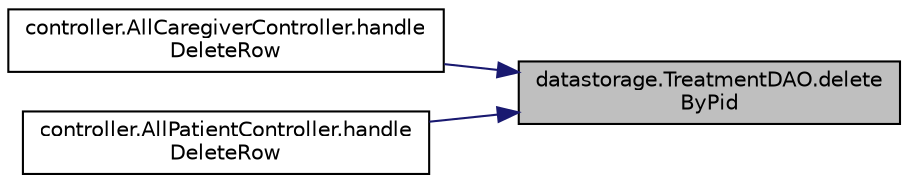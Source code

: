 digraph "datastorage.TreatmentDAO.deleteByPid"
{
 // LATEX_PDF_SIZE
  edge [fontname="Helvetica",fontsize="10",labelfontname="Helvetica",labelfontsize="10"];
  node [fontname="Helvetica",fontsize="10",shape=record];
  rankdir="RL";
  Node1 [label="datastorage.TreatmentDAO.delete\lByPid",height=0.2,width=0.4,color="black", fillcolor="grey75", style="filled", fontcolor="black",tooltip="generates a delete-Statement for a given key"];
  Node1 -> Node2 [dir="back",color="midnightblue",fontsize="10",style="solid",fontname="Helvetica"];
  Node2 [label="controller.AllCaregiverController.handle\lDeleteRow",height=0.2,width=0.4,color="black", fillcolor="white", style="filled",URL="$d4/da8/classcontroller_1_1AllCaregiverController.html#ac1c2083b8cf430c1d608ae431f529a24",tooltip="handles a delete-click-event."];
  Node1 -> Node3 [dir="back",color="midnightblue",fontsize="10",style="solid",fontname="Helvetica"];
  Node3 [label="controller.AllPatientController.handle\lDeleteRow",height=0.2,width=0.4,color="black", fillcolor="white", style="filled",URL="$d0/dbc/classcontroller_1_1AllPatientController.html#ac7020edc8517a2ac37f5db54e568de2b",tooltip="handles a delete-click-event."];
}
